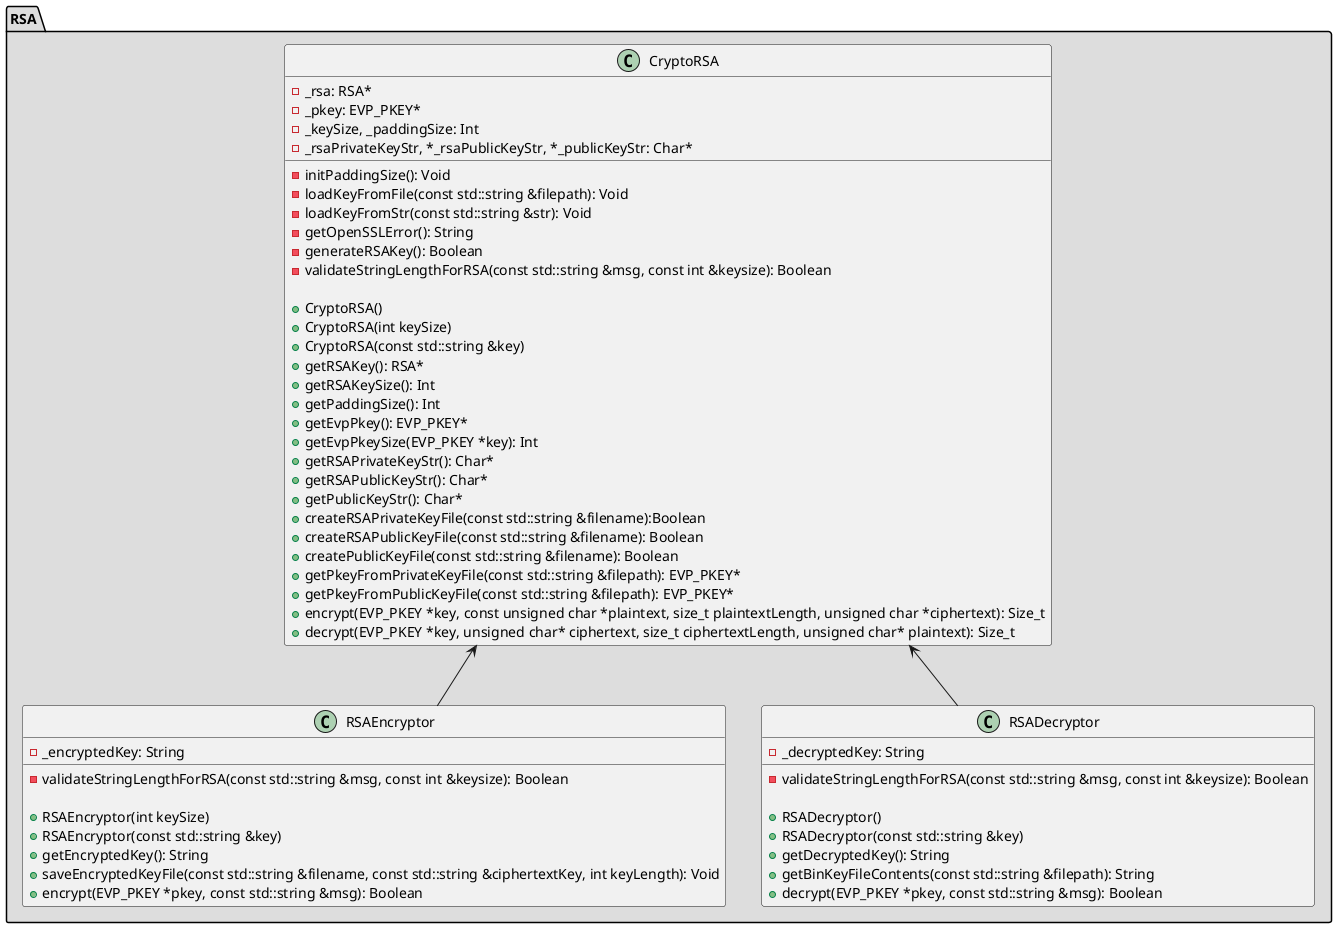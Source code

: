 @startuml
'https://plantuml.com/sequence-diagram
package RSA #DDDDDD
{

class CryptoRSA
{
    -_rsa: RSA*
    -_pkey: EVP_PKEY*
    -_keySize, _paddingSize: Int
    -_rsaPrivateKeyStr, *_rsaPublicKeyStr, *_publicKeyStr: Char*

    -initPaddingSize(): Void
    -loadKeyFromFile(const std::string &filepath): Void
    -loadKeyFromStr(const std::string &str): Void
    -getOpenSSLError(): String
    -generateRSAKey(): Boolean
    -validateStringLengthForRSA(const std::string &msg, const int &keysize): Boolean

    +CryptoRSA()
    +CryptoRSA(int keySize)
    +CryptoRSA(const std::string &key)
    +getRSAKey(): RSA*
    +getRSAKeySize(): Int
    +getPaddingSize(): Int
    +getEvpPkey(): EVP_PKEY*
    +getEvpPkeySize(EVP_PKEY *key): Int
    +getRSAPrivateKeyStr(): Char*
    +getRSAPublicKeyStr(): Char*
    +getPublicKeyStr(): Char*
    +createRSAPrivateKeyFile(const std::string &filename):Boolean
    +createRSAPublicKeyFile(const std::string &filename): Boolean
    +createPublicKeyFile(const std::string &filename): Boolean
    +getPkeyFromPrivateKeyFile(const std::string &filepath): EVP_PKEY*
    +getPkeyFromPublicKeyFile(const std::string &filepath): EVP_PKEY*
    +encrypt(EVP_PKEY *key, const unsigned char *plaintext, size_t plaintextLength, unsigned char *ciphertext): Size_t
    +decrypt(EVP_PKEY *key, unsigned char* ciphertext, size_t ciphertextLength, unsigned char* plaintext): Size_t
}

class RSAEncryptor
{
    -_encryptedKey: String

    -validateStringLengthForRSA(const std::string &msg, const int &keysize): Boolean

    +RSAEncryptor(int keySize)
    +RSAEncryptor(const std::string &key)
    +getEncryptedKey(): String
    +saveEncryptedKeyFile(const std::string &filename, const std::string &ciphertextKey, int keyLength): Void
    +encrypt(EVP_PKEY *pkey, const std::string &msg): Boolean
}

class RSADecryptor
{
    -_decryptedKey: String
    -validateStringLengthForRSA(const std::string &msg, const int &keysize): Boolean

    +RSADecryptor()
    +RSADecryptor(const std::string &key)
    +getDecryptedKey(): String
    +getBinKeyFileContents(const std::string &filepath): String
    +decrypt(EVP_PKEY *pkey, const std::string &msg): Boolean
}

CryptoRSA <-- RSAEncryptor
CryptoRSA <-- RSADecryptor

}
@enduml